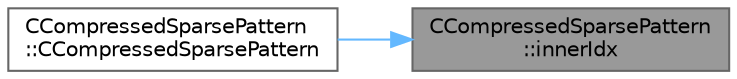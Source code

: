 digraph "CCompressedSparsePattern::innerIdx"
{
 // LATEX_PDF_SIZE
  bgcolor="transparent";
  edge [fontname=Helvetica,fontsize=10,labelfontname=Helvetica,labelfontsize=10];
  node [fontname=Helvetica,fontsize=10,shape=box,height=0.2,width=0.4];
  rankdir="RL";
  Node1 [id="Node000001",label="CCompressedSparsePattern\l::innerIdx",height=0.2,width=0.4,color="gray40", fillcolor="grey60", style="filled", fontcolor="black",tooltip=" "];
  Node1 -> Node2 [id="edge1_Node000001_Node000002",dir="back",color="steelblue1",style="solid",tooltip=" "];
  Node2 [id="Node000002",label="CCompressedSparsePattern\l::CCompressedSparsePattern",height=0.2,width=0.4,color="grey40", fillcolor="white", style="filled",URL="$classCCompressedSparsePattern.html#a07f79c4d02280eb72748ba210b4ea33c",tooltip="Construct from vector-like objects of any type with methods \"size()\" and \"data()\" (returning a pointe..."];
}

